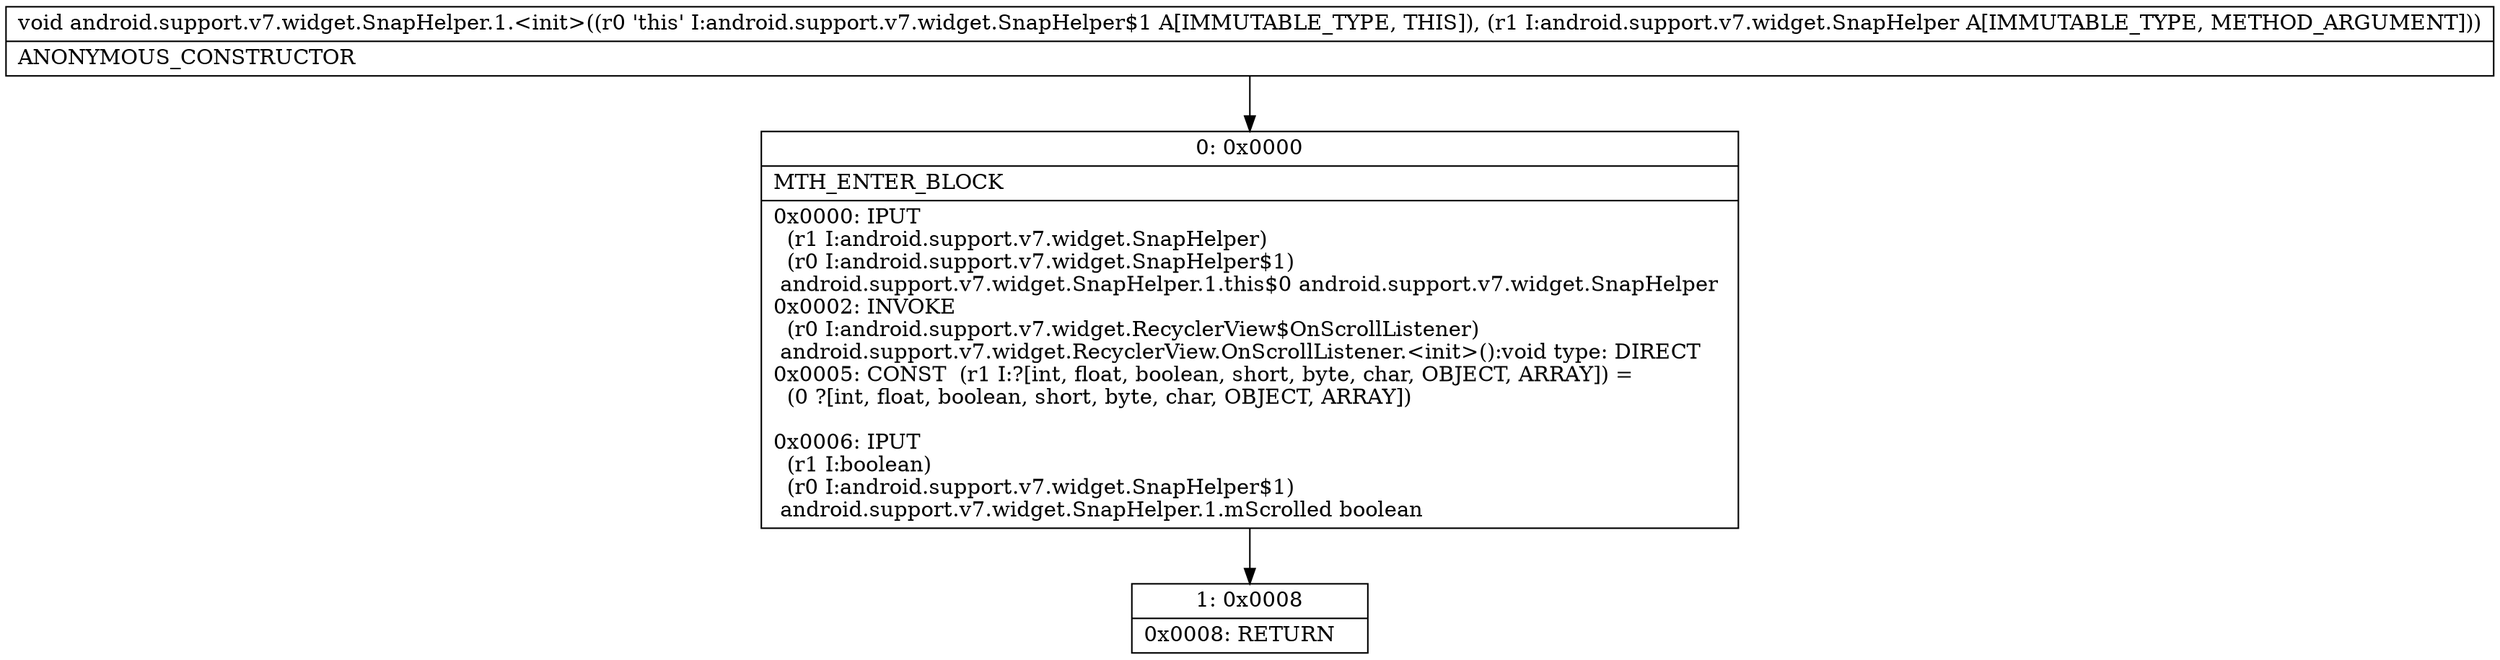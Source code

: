 digraph "CFG forandroid.support.v7.widget.SnapHelper.1.\<init\>(Landroid\/support\/v7\/widget\/SnapHelper;)V" {
Node_0 [shape=record,label="{0\:\ 0x0000|MTH_ENTER_BLOCK\l|0x0000: IPUT  \l  (r1 I:android.support.v7.widget.SnapHelper)\l  (r0 I:android.support.v7.widget.SnapHelper$1)\l android.support.v7.widget.SnapHelper.1.this$0 android.support.v7.widget.SnapHelper \l0x0002: INVOKE  \l  (r0 I:android.support.v7.widget.RecyclerView$OnScrollListener)\l android.support.v7.widget.RecyclerView.OnScrollListener.\<init\>():void type: DIRECT \l0x0005: CONST  (r1 I:?[int, float, boolean, short, byte, char, OBJECT, ARRAY]) = \l  (0 ?[int, float, boolean, short, byte, char, OBJECT, ARRAY])\l \l0x0006: IPUT  \l  (r1 I:boolean)\l  (r0 I:android.support.v7.widget.SnapHelper$1)\l android.support.v7.widget.SnapHelper.1.mScrolled boolean \l}"];
Node_1 [shape=record,label="{1\:\ 0x0008|0x0008: RETURN   \l}"];
MethodNode[shape=record,label="{void android.support.v7.widget.SnapHelper.1.\<init\>((r0 'this' I:android.support.v7.widget.SnapHelper$1 A[IMMUTABLE_TYPE, THIS]), (r1 I:android.support.v7.widget.SnapHelper A[IMMUTABLE_TYPE, METHOD_ARGUMENT]))  | ANONYMOUS_CONSTRUCTOR\l}"];
MethodNode -> Node_0;
Node_0 -> Node_1;
}

